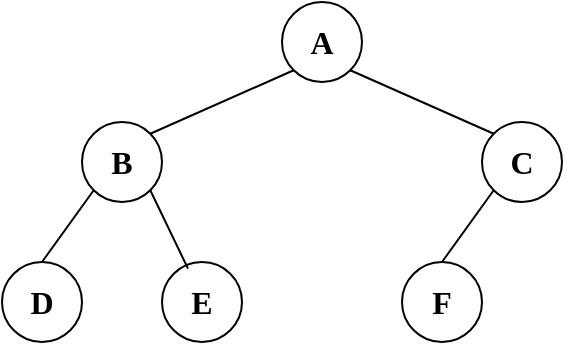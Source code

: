 <mxfile version="21.2.8" type="device">
  <diagram name="Page-1" id="QmIQwjLwlx2ogcl96MkP">
    <mxGraphModel dx="711" dy="463" grid="1" gridSize="10" guides="1" tooltips="1" connect="1" arrows="1" fold="1" page="1" pageScale="1" pageWidth="827" pageHeight="1169" math="0" shadow="0">
      <root>
        <mxCell id="0" />
        <mxCell id="1" parent="0" />
        <mxCell id="zN_bbaXinTRsdLabPIQK-1" value="&lt;b&gt;&lt;font style=&quot;font-size: 16px;&quot; face=&quot;Verdana&quot;&gt;A&lt;/font&gt;&lt;/b&gt;" style="ellipse;whiteSpace=wrap;html=1;aspect=fixed;" parent="1" vertex="1">
          <mxGeometry x="280" y="160" width="40" height="40" as="geometry" />
        </mxCell>
        <mxCell id="zN_bbaXinTRsdLabPIQK-2" value="&lt;b&gt;&lt;font style=&quot;font-size: 16px;&quot; face=&quot;Verdana&quot;&gt;B&lt;/font&gt;&lt;/b&gt;" style="ellipse;whiteSpace=wrap;html=1;aspect=fixed;" parent="1" vertex="1">
          <mxGeometry x="180" y="220" width="40" height="40" as="geometry" />
        </mxCell>
        <mxCell id="zN_bbaXinTRsdLabPIQK-3" value="&lt;b&gt;&lt;font style=&quot;font-size: 16px;&quot; face=&quot;Verdana&quot;&gt;C&lt;/font&gt;&lt;/b&gt;" style="ellipse;whiteSpace=wrap;html=1;aspect=fixed;" parent="1" vertex="1">
          <mxGeometry x="380" y="220" width="40" height="40" as="geometry" />
        </mxCell>
        <mxCell id="zN_bbaXinTRsdLabPIQK-4" value="&lt;b&gt;&lt;font style=&quot;font-size: 16px;&quot; face=&quot;Verdana&quot;&gt;D&lt;/font&gt;&lt;/b&gt;" style="ellipse;whiteSpace=wrap;html=1;aspect=fixed;" parent="1" vertex="1">
          <mxGeometry x="140" y="290" width="40" height="40" as="geometry" />
        </mxCell>
        <mxCell id="zN_bbaXinTRsdLabPIQK-5" value="&lt;b&gt;&lt;font style=&quot;font-size: 16px;&quot; face=&quot;Verdana&quot;&gt;E&lt;/font&gt;&lt;/b&gt;" style="ellipse;whiteSpace=wrap;html=1;aspect=fixed;" parent="1" vertex="1">
          <mxGeometry x="220" y="290" width="40" height="40" as="geometry" />
        </mxCell>
        <mxCell id="zN_bbaXinTRsdLabPIQK-6" value="&lt;b&gt;&lt;font style=&quot;font-size: 16px;&quot; face=&quot;Verdana&quot;&gt;F&lt;/font&gt;&lt;/b&gt;" style="ellipse;whiteSpace=wrap;html=1;aspect=fixed;" parent="1" vertex="1">
          <mxGeometry x="340" y="290" width="40" height="40" as="geometry" />
        </mxCell>
        <mxCell id="zN_bbaXinTRsdLabPIQK-8" value="" style="endArrow=none;html=1;rounded=0;exitX=0;exitY=1;exitDx=0;exitDy=0;entryX=1;entryY=0;entryDx=0;entryDy=0;" parent="1" source="zN_bbaXinTRsdLabPIQK-1" target="zN_bbaXinTRsdLabPIQK-2" edge="1">
          <mxGeometry width="50" height="50" relative="1" as="geometry">
            <mxPoint x="390" y="260" as="sourcePoint" />
            <mxPoint x="440" y="210" as="targetPoint" />
          </mxGeometry>
        </mxCell>
        <mxCell id="zN_bbaXinTRsdLabPIQK-9" value="" style="endArrow=none;html=1;rounded=0;exitX=0;exitY=1;exitDx=0;exitDy=0;entryX=0.5;entryY=0;entryDx=0;entryDy=0;" parent="1" source="zN_bbaXinTRsdLabPIQK-2" target="zN_bbaXinTRsdLabPIQK-4" edge="1">
          <mxGeometry width="50" height="50" relative="1" as="geometry">
            <mxPoint x="390" y="260" as="sourcePoint" />
            <mxPoint x="440" y="210" as="targetPoint" />
          </mxGeometry>
        </mxCell>
        <mxCell id="zN_bbaXinTRsdLabPIQK-10" value="" style="endArrow=none;html=1;rounded=0;exitX=1;exitY=1;exitDx=0;exitDy=0;entryX=0.325;entryY=0.083;entryDx=0;entryDy=0;entryPerimeter=0;" parent="1" source="zN_bbaXinTRsdLabPIQK-2" target="zN_bbaXinTRsdLabPIQK-5" edge="1">
          <mxGeometry width="50" height="50" relative="1" as="geometry">
            <mxPoint x="390" y="260" as="sourcePoint" />
            <mxPoint x="440" y="210" as="targetPoint" />
          </mxGeometry>
        </mxCell>
        <mxCell id="zN_bbaXinTRsdLabPIQK-11" value="" style="endArrow=none;html=1;rounded=0;exitX=1;exitY=1;exitDx=0;exitDy=0;entryX=0;entryY=0;entryDx=0;entryDy=0;" parent="1" source="zN_bbaXinTRsdLabPIQK-1" target="zN_bbaXinTRsdLabPIQK-3" edge="1">
          <mxGeometry width="50" height="50" relative="1" as="geometry">
            <mxPoint x="390" y="260" as="sourcePoint" />
            <mxPoint x="440" y="210" as="targetPoint" />
          </mxGeometry>
        </mxCell>
        <mxCell id="zN_bbaXinTRsdLabPIQK-12" value="" style="endArrow=none;startArrow=none;html=1;rounded=0;exitX=0.5;exitY=0;exitDx=0;exitDy=0;entryX=0;entryY=1;entryDx=0;entryDy=0;startFill=0;endFill=0;" parent="1" source="zN_bbaXinTRsdLabPIQK-6" target="zN_bbaXinTRsdLabPIQK-3" edge="1">
          <mxGeometry width="50" height="50" relative="1" as="geometry">
            <mxPoint x="390" y="260" as="sourcePoint" />
            <mxPoint x="440" y="210" as="targetPoint" />
          </mxGeometry>
        </mxCell>
      </root>
    </mxGraphModel>
  </diagram>
</mxfile>
